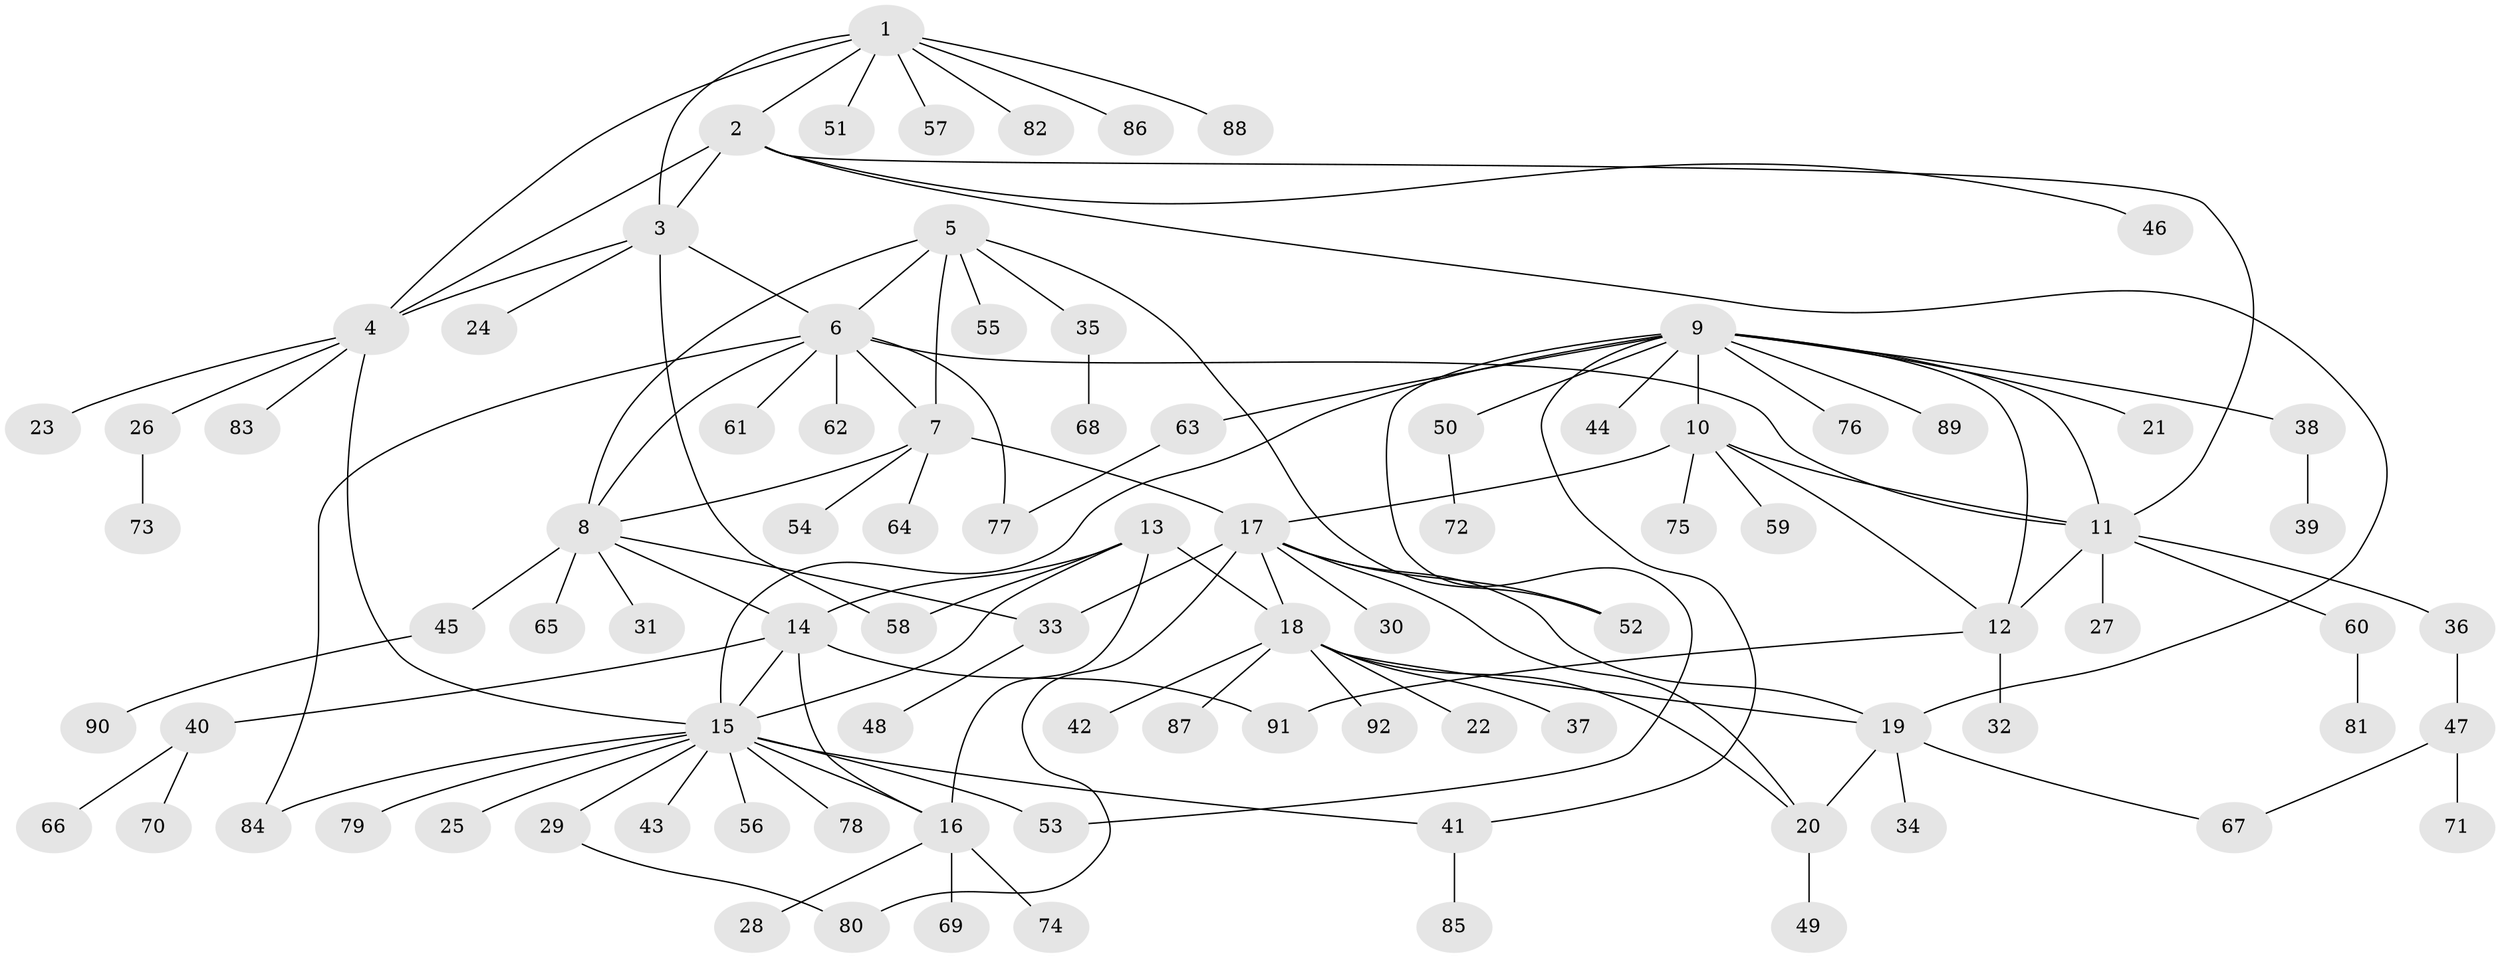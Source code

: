 // coarse degree distribution, {4: 0.10526315789473684, 5: 0.15789473684210525, 7: 0.05263157894736842, 6: 0.05263157894736842, 10: 0.02631578947368421, 9: 0.02631578947368421, 2: 0.2631578947368421, 8: 0.02631578947368421, 3: 0.02631578947368421, 1: 0.2631578947368421}
// Generated by graph-tools (version 1.1) at 2025/52/03/04/25 22:52:34]
// undirected, 92 vertices, 122 edges
graph export_dot {
  node [color=gray90,style=filled];
  1;
  2;
  3;
  4;
  5;
  6;
  7;
  8;
  9;
  10;
  11;
  12;
  13;
  14;
  15;
  16;
  17;
  18;
  19;
  20;
  21;
  22;
  23;
  24;
  25;
  26;
  27;
  28;
  29;
  30;
  31;
  32;
  33;
  34;
  35;
  36;
  37;
  38;
  39;
  40;
  41;
  42;
  43;
  44;
  45;
  46;
  47;
  48;
  49;
  50;
  51;
  52;
  53;
  54;
  55;
  56;
  57;
  58;
  59;
  60;
  61;
  62;
  63;
  64;
  65;
  66;
  67;
  68;
  69;
  70;
  71;
  72;
  73;
  74;
  75;
  76;
  77;
  78;
  79;
  80;
  81;
  82;
  83;
  84;
  85;
  86;
  87;
  88;
  89;
  90;
  91;
  92;
  1 -- 2;
  1 -- 3;
  1 -- 4;
  1 -- 51;
  1 -- 57;
  1 -- 82;
  1 -- 86;
  1 -- 88;
  2 -- 3;
  2 -- 4;
  2 -- 11;
  2 -- 19;
  2 -- 46;
  3 -- 4;
  3 -- 6;
  3 -- 24;
  3 -- 58;
  4 -- 15;
  4 -- 23;
  4 -- 26;
  4 -- 83;
  5 -- 6;
  5 -- 7;
  5 -- 8;
  5 -- 35;
  5 -- 52;
  5 -- 55;
  6 -- 7;
  6 -- 8;
  6 -- 11;
  6 -- 61;
  6 -- 62;
  6 -- 77;
  6 -- 84;
  7 -- 8;
  7 -- 17;
  7 -- 54;
  7 -- 64;
  8 -- 14;
  8 -- 31;
  8 -- 33;
  8 -- 45;
  8 -- 65;
  9 -- 10;
  9 -- 11;
  9 -- 12;
  9 -- 15;
  9 -- 21;
  9 -- 38;
  9 -- 41;
  9 -- 44;
  9 -- 50;
  9 -- 53;
  9 -- 63;
  9 -- 76;
  9 -- 89;
  10 -- 11;
  10 -- 12;
  10 -- 17;
  10 -- 59;
  10 -- 75;
  11 -- 12;
  11 -- 27;
  11 -- 36;
  11 -- 60;
  12 -- 32;
  12 -- 91;
  13 -- 14;
  13 -- 15;
  13 -- 16;
  13 -- 18;
  13 -- 58;
  14 -- 15;
  14 -- 16;
  14 -- 40;
  14 -- 91;
  15 -- 16;
  15 -- 25;
  15 -- 29;
  15 -- 41;
  15 -- 43;
  15 -- 53;
  15 -- 56;
  15 -- 78;
  15 -- 79;
  15 -- 84;
  16 -- 28;
  16 -- 69;
  16 -- 74;
  17 -- 18;
  17 -- 19;
  17 -- 20;
  17 -- 30;
  17 -- 33;
  17 -- 52;
  17 -- 80;
  18 -- 19;
  18 -- 20;
  18 -- 22;
  18 -- 37;
  18 -- 42;
  18 -- 87;
  18 -- 92;
  19 -- 20;
  19 -- 34;
  19 -- 67;
  20 -- 49;
  26 -- 73;
  29 -- 80;
  33 -- 48;
  35 -- 68;
  36 -- 47;
  38 -- 39;
  40 -- 66;
  40 -- 70;
  41 -- 85;
  45 -- 90;
  47 -- 67;
  47 -- 71;
  50 -- 72;
  60 -- 81;
  63 -- 77;
}
